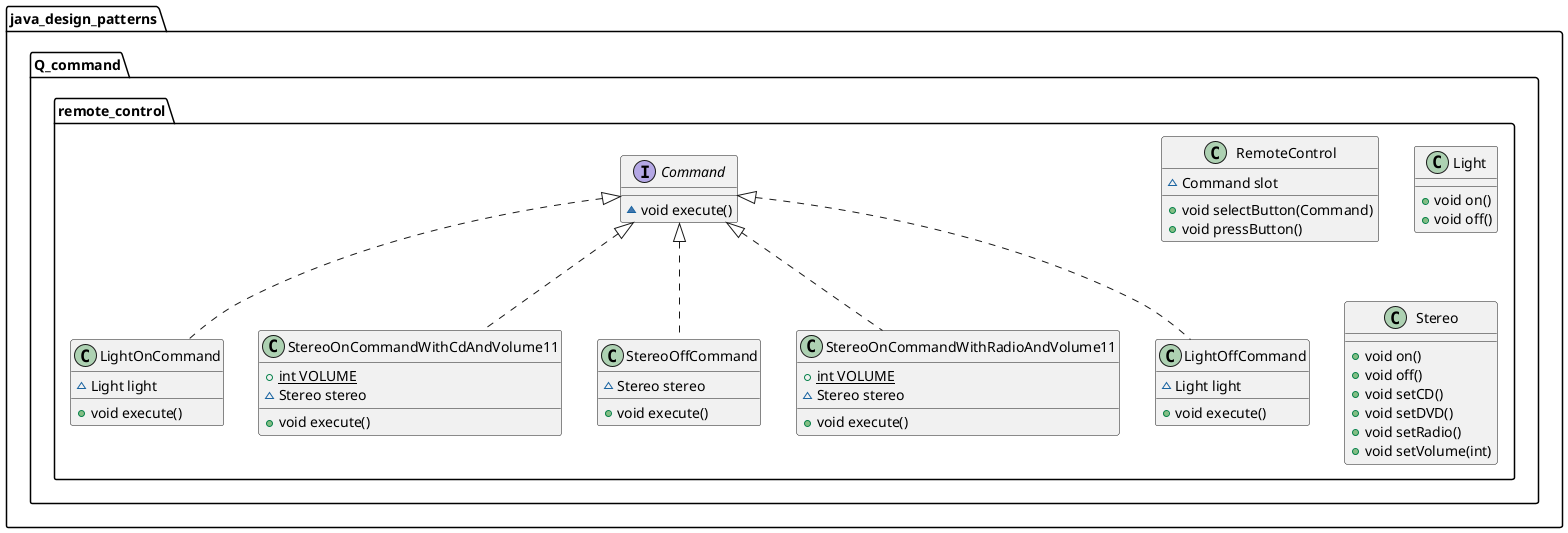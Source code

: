 @startuml
class java_design_patterns.Q_command.remote_control.RemoteControl {
~ Command slot
+ void selectButton(Command)
+ void pressButton()
}
class java_design_patterns.Q_command.remote_control.LightOnCommand {
~ Light light
+ void execute()
}
class java_design_patterns.Q_command.remote_control.StereoOnCommandWithCdAndVolume11 {
+ {static} int VOLUME
~ Stereo stereo
+ void execute()
}
class java_design_patterns.Q_command.remote_control.StereoOffCommand {
~ Stereo stereo
+ void execute()
}
interface java_design_patterns.Q_command.remote_control.Command {
~ void execute()
}
class java_design_patterns.Q_command.remote_control.Light {
+ void on()
+ void off()
}
class java_design_patterns.Q_command.remote_control.StereoOnCommandWithRadioAndVolume11 {
+ {static} int VOLUME
~ Stereo stereo
+ void execute()
}
class java_design_patterns.Q_command.remote_control.Stereo {
+ void on()
+ void off()
+ void setCD()
+ void setDVD()
+ void setRadio()
+ void setVolume(int)
}
class java_design_patterns.Q_command.remote_control.LightOffCommand {
~ Light light
+ void execute()
}


java_design_patterns.Q_command.remote_control.Command <|.. java_design_patterns.Q_command.remote_control.LightOnCommand
java_design_patterns.Q_command.remote_control.Command <|.. java_design_patterns.Q_command.remote_control.StereoOnCommandWithCdAndVolume11
java_design_patterns.Q_command.remote_control.Command <|.. java_design_patterns.Q_command.remote_control.StereoOffCommand
java_design_patterns.Q_command.remote_control.Command <|.. java_design_patterns.Q_command.remote_control.StereoOnCommandWithRadioAndVolume11
java_design_patterns.Q_command.remote_control.Command <|.. java_design_patterns.Q_command.remote_control.LightOffCommand
@enduml